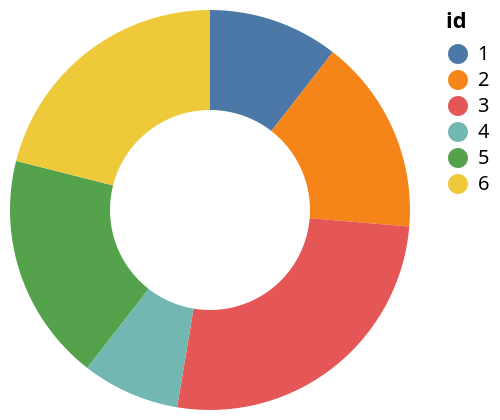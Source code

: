 {
  "$schema": "https://vega.github.io/schema/vega-lite/v4.json",
  "description": "A simple donut chart with embedded data.",
  "data": {
    "values": [
      {"id": 1, "field": 4},
      {"id": 2, "field": 6},
      {"id": 3, "field": 10},
      {"id": 4, "field": 3},
      {"id": 5, "field": 7},
      {"id": 6, "field": 8}
    ]
  },
  "mark": {"type": "arc", "radius2": 50},
  "encoding": {
    "angle": {"field": "field", "type": "quantitative"},
    "color": {"field": "id", "type": "nominal"}
  }
}
